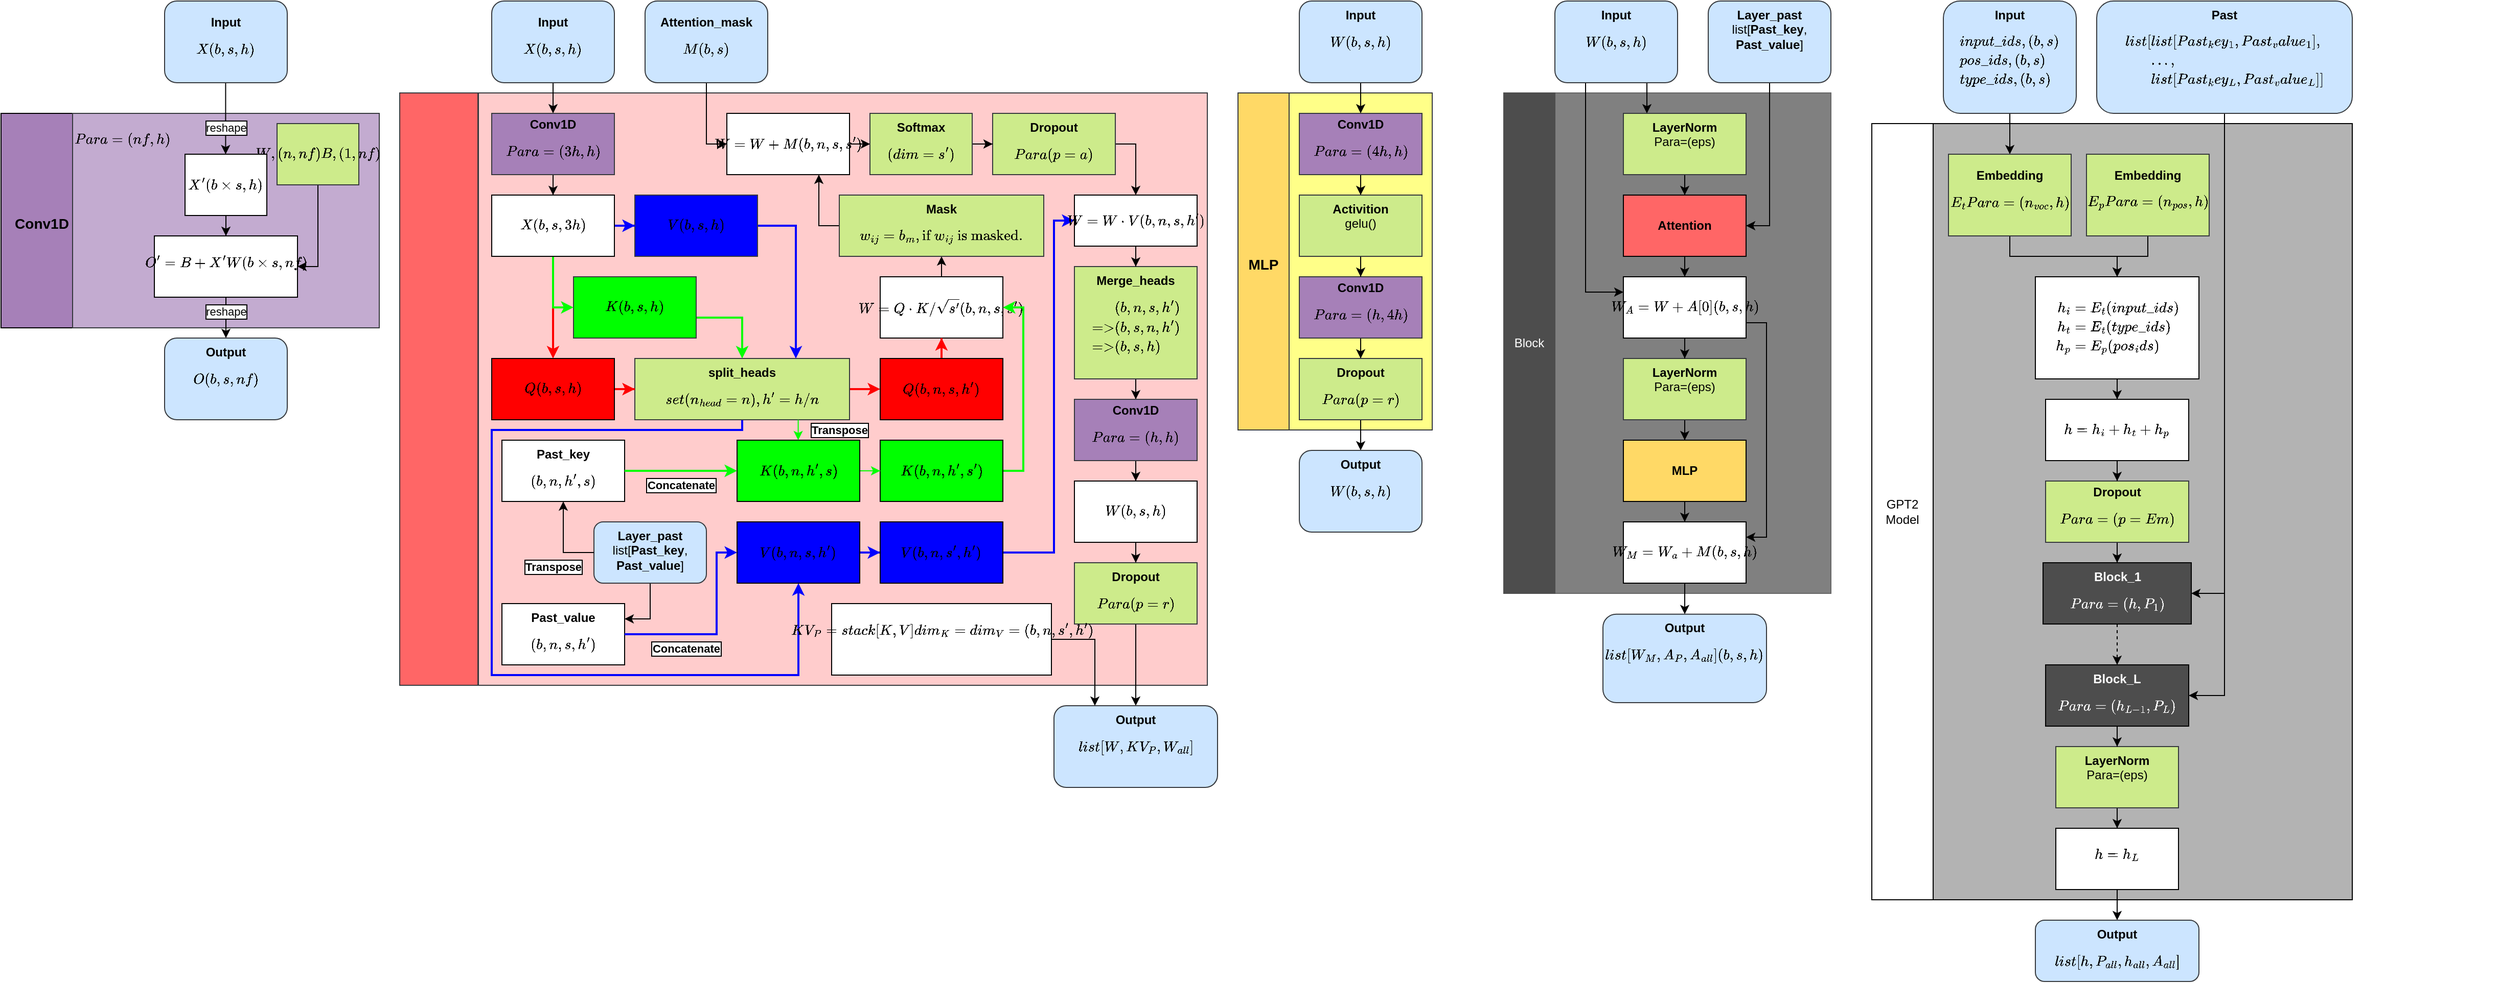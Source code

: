 <mxfile version="13.6.10" type="github">
  <diagram id="C5RBs43oDa-KdzZeNtuy" name="Page-1">
    <mxGraphModel dx="3254" dy="981" grid="1" gridSize="10" guides="1" tooltips="1" connect="1" arrows="1" fold="1" page="1" pageScale="1" pageWidth="827" pageHeight="1169" math="1" shadow="0">
      <root>
        <mxCell id="WIyWlLk6GJQsqaUBKTNV-0" />
        <mxCell id="WIyWlLk6GJQsqaUBKTNV-1" parent="WIyWlLk6GJQsqaUBKTNV-0" />
        <mxCell id="n5Jo3k3ETbCejkCGsoSq-12" value="" style="rounded=0;whiteSpace=wrap;html=1;strokeColor=#666666;fontColor=#333333;fillColor=#808080;" parent="WIyWlLk6GJQsqaUBKTNV-1" vertex="1">
          <mxGeometry x="640" y="90" width="270" height="490" as="geometry" />
        </mxCell>
        <mxCell id="n5Jo3k3ETbCejkCGsoSq-61" value="" style="rounded=0;whiteSpace=wrap;html=1;align=center;fillColor=#B3B3B3;" parent="WIyWlLk6GJQsqaUBKTNV-1" vertex="1">
          <mxGeometry x="1010" y="120" width="410" height="760" as="geometry" />
        </mxCell>
        <mxCell id="x2ymJ1Ol39CF1-NWirku-25" value="" style="rounded=0;whiteSpace=wrap;html=1;strokeColor=#36393d;strokeWidth=1;fillColor=#ffff88;fontSize=20;align=left;" parent="WIyWlLk6GJQsqaUBKTNV-1" vertex="1">
          <mxGeometry x="380" y="90" width="140" height="330" as="geometry" />
        </mxCell>
        <mxCell id="x2ymJ1Ol39CF1-NWirku-10" value="&lt;span style=&quot;font-size: 14px&quot;&gt;&lt;b&gt;&lt;br&gt;&lt;/b&gt;&lt;/span&gt;" style="rounded=0;whiteSpace=wrap;html=1;strokeColor=#36393d;fontSize=20;align=center;horizontal=1;fillColor=#FF6666;" parent="WIyWlLk6GJQsqaUBKTNV-1" vertex="1">
          <mxGeometry x="-490" y="90" width="76.5" height="580" as="geometry" />
        </mxCell>
        <mxCell id="x2ymJ1Ol39CF1-NWirku-8" value="&lt;font style=&quot;font-size: 14px&quot;&gt;&lt;b&gt;Conv1D&lt;/b&gt;&lt;/font&gt;" style="rounded=0;whiteSpace=wrap;html=1;fillColor=#A680B8;align=center;fontSize=20;verticalAlign=middle;" parent="WIyWlLk6GJQsqaUBKTNV-1" vertex="1">
          <mxGeometry x="-880" y="110" width="80" height="210" as="geometry" />
        </mxCell>
        <mxCell id="x2ymJ1Ol39CF1-NWirku-5" value="" style="rounded=0;whiteSpace=wrap;html=1;fillColor=#ffcccc;strokeColor=#36393d;" parent="WIyWlLk6GJQsqaUBKTNV-1" vertex="1">
          <mxGeometry x="-413" y="90" width="713" height="580" as="geometry" />
        </mxCell>
        <mxCell id="5BxzUbeMujvAWOUuop8R-0" value="&lt;font style=&quot;font-size: 12px&quot;&gt;$$Para=(nf, h)$$&lt;/font&gt;" style="rounded=0;whiteSpace=wrap;html=1;strokeColor=#36393d;align=left;verticalAlign=top;fillColor=#C3ABD0;" parent="WIyWlLk6GJQsqaUBKTNV-1" vertex="1">
          <mxGeometry x="-810" y="110" width="300" height="210" as="geometry" />
        </mxCell>
        <mxCell id="d6zdg5Zss90YRGik0xC2-115" style="edgeStyle=orthogonalEdgeStyle;rounded=0;orthogonalLoop=1;jettySize=auto;html=1;entryX=1;entryY=0.5;entryDx=0;entryDy=0;startArrow=none;startFill=0;strokeColor=#000000;" parent="WIyWlLk6GJQsqaUBKTNV-1" source="5BxzUbeMujvAWOUuop8R-1" target="5BxzUbeMujvAWOUuop8R-6" edge="1">
          <mxGeometry relative="1" as="geometry" />
        </mxCell>
        <mxCell id="5BxzUbeMujvAWOUuop8R-1" value="$$W,(n, nf)\\B,(1,nf)$$" style="rounded=0;whiteSpace=wrap;html=1;fillColor=#cdeb8b;strokeColor=#36393d;verticalAlign=middle;" parent="WIyWlLk6GJQsqaUBKTNV-1" vertex="1">
          <mxGeometry x="-610" y="120" width="80" height="60" as="geometry" />
        </mxCell>
        <mxCell id="5BxzUbeMujvAWOUuop8R-6" value="$$O&#39;=B+X&#39;W\\(b \times s,nf)$$" style="rounded=0;whiteSpace=wrap;html=1;verticalAlign=top;" parent="WIyWlLk6GJQsqaUBKTNV-1" vertex="1">
          <mxGeometry x="-730" y="230" width="140" height="60" as="geometry" />
        </mxCell>
        <mxCell id="5BxzUbeMujvAWOUuop8R-44" value="" style="endArrow=classic;html=1;exitX=0.5;exitY=1;exitDx=0;exitDy=0;entryX=0.5;entryY=0;entryDx=0;entryDy=0;edgeStyle=orthogonalEdgeStyle;verticalAlign=top;" parent="WIyWlLk6GJQsqaUBKTNV-1" edge="1">
          <mxGeometry relative="1" as="geometry">
            <mxPoint x="-660.29" y="70" as="sourcePoint" />
            <mxPoint x="-660.29" y="150" as="targetPoint" />
            <Array as="points">
              <mxPoint x="-660" y="70" />
            </Array>
          </mxGeometry>
        </mxCell>
        <mxCell id="5BxzUbeMujvAWOUuop8R-45" value="reshape" style="edgeLabel;resizable=0;html=1;align=center;verticalAlign=top;labelBorderColor=#000000;" parent="5BxzUbeMujvAWOUuop8R-44" connectable="0" vertex="1">
          <mxGeometry relative="1" as="geometry">
            <mxPoint x="0.29" as="offset" />
          </mxGeometry>
        </mxCell>
        <mxCell id="5BxzUbeMujvAWOUuop8R-49" value="&lt;b&gt;Output&lt;/b&gt;$$O\\(b,s,nf)$$" style="rounded=1;whiteSpace=wrap;html=1;shadow=0;glass=0;labelBackgroundColor=none;sketch=0;fillColor=#cce5ff;strokeColor=#36393d;verticalAlign=top;" parent="WIyWlLk6GJQsqaUBKTNV-1" vertex="1">
          <mxGeometry x="-720" y="330" width="120" height="80" as="geometry" />
        </mxCell>
        <mxCell id="5BxzUbeMujvAWOUuop8R-50" value="" style="endArrow=classic;html=1;exitX=0.5;exitY=1;exitDx=0;exitDy=0;entryX=0.5;entryY=0;entryDx=0;entryDy=0;verticalAlign=top;" parent="WIyWlLk6GJQsqaUBKTNV-1" source="5BxzUbeMujvAWOUuop8R-6" target="5BxzUbeMujvAWOUuop8R-49" edge="1">
          <mxGeometry relative="1" as="geometry">
            <mxPoint x="-780" y="220" as="sourcePoint" />
            <mxPoint x="-780" y="280" as="targetPoint" />
          </mxGeometry>
        </mxCell>
        <mxCell id="5BxzUbeMujvAWOUuop8R-51" value="reshape" style="edgeLabel;resizable=0;html=1;align=center;verticalAlign=top;labelBorderColor=#000000;" parent="5BxzUbeMujvAWOUuop8R-50" connectable="0" vertex="1">
          <mxGeometry relative="1" as="geometry">
            <mxPoint y="-20.29" as="offset" />
          </mxGeometry>
        </mxCell>
        <mxCell id="d6zdg5Zss90YRGik0xC2-114" value="" style="edgeStyle=orthogonalEdgeStyle;rounded=0;orthogonalLoop=1;jettySize=auto;html=1;startArrow=none;startFill=0;strokeColor=#000000;" parent="WIyWlLk6GJQsqaUBKTNV-1" source="5BxzUbeMujvAWOUuop8R-4" target="5BxzUbeMujvAWOUuop8R-6" edge="1">
          <mxGeometry relative="1" as="geometry" />
        </mxCell>
        <mxCell id="5BxzUbeMujvAWOUuop8R-4" value="$$X&#39;\\(b\times s,h)$$" style="rounded=0;whiteSpace=wrap;html=1;glass=0;shadow=0;sketch=0;verticalAlign=middle;" parent="WIyWlLk6GJQsqaUBKTNV-1" vertex="1">
          <mxGeometry x="-700" y="150" width="80" height="60" as="geometry" />
        </mxCell>
        <mxCell id="d6zdg5Zss90YRGik0xC2-104" value="" style="edgeStyle=orthogonalEdgeStyle;rounded=0;orthogonalLoop=1;jettySize=auto;html=1;startArrow=none;startFill=0;strokeColor=#000000;" parent="WIyWlLk6GJQsqaUBKTNV-1" source="7JXXCMrdwitXyQzOqRTU-0" target="d6zdg5Zss90YRGik0xC2-102" edge="1">
          <mxGeometry relative="1" as="geometry" />
        </mxCell>
        <mxCell id="7JXXCMrdwitXyQzOqRTU-0" value="&lt;div style=&quot;&quot;&gt;&lt;b&gt;Conv1D&lt;/b&gt;&lt;/div&gt;&lt;div style=&quot;&quot;&gt;$$Para=(3h,h)$$&lt;/div&gt;" style="rounded=0;whiteSpace=wrap;html=1;shadow=0;glass=0;labelBackgroundColor=none;sketch=0;align=center;verticalAlign=middle;strokeColor=#36393d;fillColor=#A680B8;" parent="WIyWlLk6GJQsqaUBKTNV-1" vertex="1">
          <mxGeometry x="-400" y="110" width="120" height="60" as="geometry" />
        </mxCell>
        <mxCell id="d6zdg5Zss90YRGik0xC2-108" value="" style="edgeStyle=orthogonalEdgeStyle;rounded=0;orthogonalLoop=1;jettySize=auto;html=1;startArrow=none;startFill=0;strokeColor=#000000;exitX=1;exitY=0.5;exitDx=0;exitDy=0;" parent="WIyWlLk6GJQsqaUBKTNV-1" source="7JXXCMrdwitXyQzOqRTU-2" target="7JXXCMrdwitXyQzOqRTU-67" edge="1">
          <mxGeometry relative="1" as="geometry" />
        </mxCell>
        <mxCell id="7JXXCMrdwitXyQzOqRTU-2" value="&lt;b&gt;Dropout&lt;/b&gt;&lt;br&gt;$$Para(p=a)$$" style="rounded=0;whiteSpace=wrap;html=1;shadow=0;glass=0;labelBackgroundColor=none;sketch=0;align=center;verticalAlign=top;strokeColor=#36393d;fillColor=#cdeb8b;" parent="WIyWlLk6GJQsqaUBKTNV-1" vertex="1">
          <mxGeometry x="90" y="110" width="120" height="60" as="geometry" />
        </mxCell>
        <mxCell id="d6zdg5Zss90YRGik0xC2-34" style="edgeStyle=orthogonalEdgeStyle;rounded=0;orthogonalLoop=1;jettySize=auto;html=1;entryX=0;entryY=0.5;entryDx=0;entryDy=0;strokeColor=#FF0000;strokeWidth=2;" parent="WIyWlLk6GJQsqaUBKTNV-1" source="7JXXCMrdwitXyQzOqRTU-4" target="7JXXCMrdwitXyQzOqRTU-52" edge="1">
          <mxGeometry relative="1" as="geometry" />
        </mxCell>
        <mxCell id="d6zdg5Zss90YRGik0xC2-56" style="edgeStyle=orthogonalEdgeStyle;rounded=0;orthogonalLoop=1;jettySize=auto;html=1;entryX=0.5;entryY=1;entryDx=0;entryDy=0;strokeColor=#0000FF;strokeWidth=2;" parent="WIyWlLk6GJQsqaUBKTNV-1" source="7JXXCMrdwitXyQzOqRTU-4" target="7JXXCMrdwitXyQzOqRTU-55" edge="1">
          <mxGeometry relative="1" as="geometry">
            <mxPoint x="-160" y="550" as="targetPoint" />
            <Array as="points">
              <mxPoint x="-155" y="420" />
              <mxPoint x="-400" y="420" />
              <mxPoint x="-400" y="660" />
              <mxPoint x="-100" y="660" />
            </Array>
          </mxGeometry>
        </mxCell>
        <mxCell id="7JXXCMrdwitXyQzOqRTU-4" value="&lt;b&gt;split_heads&lt;/b&gt;$$set(n_{head}=n),&lt;br&gt;h&#39; = h/n$$" style="rounded=0;whiteSpace=wrap;html=1;shadow=0;glass=0;labelBackgroundColor=none;sketch=0;align=center;verticalAlign=top;horizontal=1;strokeColor=#36393d;fillColor=#cdeb8b;" parent="WIyWlLk6GJQsqaUBKTNV-1" vertex="1">
          <mxGeometry x="-260" y="350" width="210" height="60" as="geometry" />
        </mxCell>
        <mxCell id="d6zdg5Zss90YRGik0xC2-94" value="" style="edgeStyle=orthogonalEdgeStyle;rounded=0;orthogonalLoop=1;jettySize=auto;html=1;strokeColor=#000000;" parent="WIyWlLk6GJQsqaUBKTNV-1" source="7JXXCMrdwitXyQzOqRTU-8" target="7JXXCMrdwitXyQzOqRTU-60" edge="1">
          <mxGeometry relative="1" as="geometry" />
        </mxCell>
        <mxCell id="7JXXCMrdwitXyQzOqRTU-8" value="&lt;b&gt;Merge_heads&lt;br&gt;&lt;/b&gt;$$\begin{split}&amp;amp;(b,n,s,h&#39;)\\=&amp;gt;&amp;amp;&lt;br&gt;(b,s,n,h&#39;)\\\textrm{=&amp;gt;}&amp;amp;&lt;br&gt;(b,s,h)\end{split}$$" style="rounded=0;whiteSpace=wrap;html=1;shadow=0;glass=0;labelBackgroundColor=none;sketch=0;align=center;verticalAlign=top;strokeColor=#36393d;fillColor=#cdeb8b;" parent="WIyWlLk6GJQsqaUBKTNV-1" vertex="1">
          <mxGeometry x="170" y="260" width="120" height="110" as="geometry" />
        </mxCell>
        <mxCell id="d6zdg5Zss90YRGik0xC2-38" value="" style="edgeStyle=orthogonalEdgeStyle;rounded=0;orthogonalLoop=1;jettySize=auto;html=1;" parent="WIyWlLk6GJQsqaUBKTNV-1" source="7JXXCMrdwitXyQzOqRTU-10" target="7JXXCMrdwitXyQzOqRTU-0" edge="1">
          <mxGeometry relative="1" as="geometry" />
        </mxCell>
        <mxCell id="7JXXCMrdwitXyQzOqRTU-10" value="&lt;b&gt;Input&lt;/b&gt; $$X\\(b, s, h)&lt;br&gt;$$" style="rounded=1;whiteSpace=wrap;html=1;labelBackgroundColor=none;strokeColor=#36393d;verticalAlign=middle;spacing=2;fillColor=#cce5ff;" parent="WIyWlLk6GJQsqaUBKTNV-1" vertex="1">
          <mxGeometry x="-400" width="120" height="80" as="geometry" />
        </mxCell>
        <mxCell id="d6zdg5Zss90YRGik0xC2-42" style="edgeStyle=orthogonalEdgeStyle;rounded=0;orthogonalLoop=1;jettySize=auto;html=1;entryX=0.5;entryY=0;entryDx=0;entryDy=0;strokeColor=#FF0000;strokeWidth=2;" parent="WIyWlLk6GJQsqaUBKTNV-1" target="7JXXCMrdwitXyQzOqRTU-14" edge="1">
          <mxGeometry relative="1" as="geometry">
            <mxPoint x="-340" y="250" as="sourcePoint" />
            <Array as="points">
              <mxPoint x="-340" y="320" />
              <mxPoint x="-340" y="320" />
            </Array>
          </mxGeometry>
        </mxCell>
        <mxCell id="d6zdg5Zss90YRGik0xC2-43" value="" style="edgeStyle=orthogonalEdgeStyle;rounded=0;orthogonalLoop=1;jettySize=auto;html=1;strokeColor=#FF0000;strokeWidth=2;" parent="WIyWlLk6GJQsqaUBKTNV-1" source="7JXXCMrdwitXyQzOqRTU-14" target="7JXXCMrdwitXyQzOqRTU-4" edge="1">
          <mxGeometry relative="1" as="geometry" />
        </mxCell>
        <mxCell id="7JXXCMrdwitXyQzOqRTU-14" value="$$Q\\(b,s,h)$$" style="rounded=0;whiteSpace=wrap;html=1;glass=0;shadow=0;sketch=0;verticalAlign=middle;fillColor=#FF0000;" parent="WIyWlLk6GJQsqaUBKTNV-1" vertex="1">
          <mxGeometry x="-400" y="350" width="120" height="60" as="geometry" />
        </mxCell>
        <mxCell id="d6zdg5Zss90YRGik0xC2-64" style="edgeStyle=orthogonalEdgeStyle;rounded=0;orthogonalLoop=1;jettySize=auto;html=1;entryX=1;entryY=0.25;entryDx=0;entryDy=0;strokeColor=#000000;" parent="WIyWlLk6GJQsqaUBKTNV-1" source="7JXXCMrdwitXyQzOqRTU-26" target="7JXXCMrdwitXyQzOqRTU-57" edge="1">
          <mxGeometry relative="1" as="geometry" />
        </mxCell>
        <mxCell id="7JXXCMrdwitXyQzOqRTU-26" value="&lt;b&gt;Layer_past&lt;/b&gt;&lt;br&gt;list[&lt;b&gt;Past_key&lt;/b&gt;,&lt;br&gt;&lt;b&gt;Past_value&lt;/b&gt;]" style="rounded=1;whiteSpace=wrap;html=1;shadow=0;glass=0;labelBackgroundColor=none;sketch=0;align=center;fillColor=#cce5ff;strokeColor=#36393d;verticalAlign=top;" parent="WIyWlLk6GJQsqaUBKTNV-1" vertex="1">
          <mxGeometry x="-300" y="510" width="110" height="60" as="geometry" />
        </mxCell>
        <mxCell id="7JXXCMrdwitXyQzOqRTU-28" value="&lt;b&gt;Past_key&lt;/b&gt;&lt;br&gt;$$(b,n,h&#39;,s)$$&lt;br&gt;&lt;b&gt;&lt;br&gt;&lt;/b&gt;" style="rounded=0;whiteSpace=wrap;html=1;glass=0;shadow=0;sketch=0;verticalAlign=top;" parent="WIyWlLk6GJQsqaUBKTNV-1" vertex="1">
          <mxGeometry x="-390" y="430" width="120" height="60" as="geometry" />
        </mxCell>
        <mxCell id="d6zdg5Zss90YRGik0xC2-107" value="" style="edgeStyle=orthogonalEdgeStyle;rounded=0;orthogonalLoop=1;jettySize=auto;html=1;startArrow=none;startFill=0;" parent="WIyWlLk6GJQsqaUBKTNV-1" source="7JXXCMrdwitXyQzOqRTU-46" target="7JXXCMrdwitXyQzOqRTU-61" edge="1">
          <mxGeometry relative="1" as="geometry">
            <Array as="points">
              <mxPoint x="40" y="260" />
              <mxPoint x="40" y="260" />
            </Array>
          </mxGeometry>
        </mxCell>
        <mxCell id="7JXXCMrdwitXyQzOqRTU-46" value="$$W=Q\cdot K/\sqrt{s&#39;}\\(b,n,s,s&#39;)$$" style="rounded=0;whiteSpace=wrap;html=1;shadow=0;glass=0;labelBackgroundColor=none;sketch=0;align=center;verticalAlign=middle;" parent="WIyWlLk6GJQsqaUBKTNV-1" vertex="1">
          <mxGeometry x="-20" y="270" width="120" height="60" as="geometry" />
        </mxCell>
        <mxCell id="7JXXCMrdwitXyQzOqRTU-49" style="edgeStyle=none;rounded=1;orthogonalLoop=1;jettySize=auto;html=1;exitX=0.5;exitY=1;exitDx=0;exitDy=0;verticalAlign=top;" parent="WIyWlLk6GJQsqaUBKTNV-1" source="7JXXCMrdwitXyQzOqRTU-0" target="7JXXCMrdwitXyQzOqRTU-0" edge="1">
          <mxGeometry relative="1" as="geometry" />
        </mxCell>
        <mxCell id="d6zdg5Zss90YRGik0xC2-46" style="edgeStyle=orthogonalEdgeStyle;rounded=0;orthogonalLoop=1;jettySize=auto;html=1;entryX=0.5;entryY=0;entryDx=0;entryDy=0;strokeColor=#00FF00;strokeWidth=2;" parent="WIyWlLk6GJQsqaUBKTNV-1" source="7JXXCMrdwitXyQzOqRTU-50" target="7JXXCMrdwitXyQzOqRTU-4" edge="1">
          <mxGeometry relative="1" as="geometry">
            <mxPoint x="-130" y="310" as="targetPoint" />
            <Array as="points">
              <mxPoint x="-155" y="310" />
            </Array>
          </mxGeometry>
        </mxCell>
        <mxCell id="7JXXCMrdwitXyQzOqRTU-50" value="$$K\\(b,s,h)$$" style="rounded=0;whiteSpace=wrap;html=1;glass=0;shadow=0;sketch=0;verticalAlign=middle;strokeColor=#36393d;fillColor=#00FF00;" parent="WIyWlLk6GJQsqaUBKTNV-1" vertex="1">
          <mxGeometry x="-320" y="270" width="120" height="60" as="geometry" />
        </mxCell>
        <mxCell id="d6zdg5Zss90YRGik0xC2-45" style="edgeStyle=orthogonalEdgeStyle;rounded=0;orthogonalLoop=1;jettySize=auto;html=1;startArrow=none;startFill=0;entryX=0.75;entryY=0;entryDx=0;entryDy=0;strokeColor=#0000FF;strokeWidth=2;" parent="WIyWlLk6GJQsqaUBKTNV-1" source="7JXXCMrdwitXyQzOqRTU-51" target="7JXXCMrdwitXyQzOqRTU-4" edge="1">
          <mxGeometry relative="1" as="geometry">
            <mxPoint x="-110" y="300" as="targetPoint" />
            <Array as="points">
              <mxPoint x="-102" y="220" />
            </Array>
          </mxGeometry>
        </mxCell>
        <mxCell id="7JXXCMrdwitXyQzOqRTU-51" value="$$V\\(b, s, h)$$" style="rounded=0;whiteSpace=wrap;html=1;glass=0;shadow=0;sketch=0;verticalAlign=middle;strokeColor=#36393d;fillColor=#0000FF;" parent="WIyWlLk6GJQsqaUBKTNV-1" vertex="1">
          <mxGeometry x="-260" y="190" width="120" height="60" as="geometry" />
        </mxCell>
        <mxCell id="d6zdg5Zss90YRGik0xC2-81" value="" style="edgeStyle=orthogonalEdgeStyle;rounded=0;orthogonalLoop=1;jettySize=auto;html=1;strokeColor=#FF0000;strokeWidth=2;" parent="WIyWlLk6GJQsqaUBKTNV-1" source="7JXXCMrdwitXyQzOqRTU-52" target="7JXXCMrdwitXyQzOqRTU-46" edge="1">
          <mxGeometry relative="1" as="geometry" />
        </mxCell>
        <mxCell id="7JXXCMrdwitXyQzOqRTU-52" value="$$Q\\(b,n, s,h&#39;)$$" style="rounded=0;whiteSpace=wrap;html=1;glass=0;shadow=0;sketch=0;verticalAlign=middle;fillColor=#FF0000;" parent="WIyWlLk6GJQsqaUBKTNV-1" vertex="1">
          <mxGeometry x="-20" y="350" width="120" height="60" as="geometry" />
        </mxCell>
        <mxCell id="d6zdg5Zss90YRGik0xC2-89" value="" style="edgeStyle=orthogonalEdgeStyle;rounded=0;orthogonalLoop=1;jettySize=auto;html=1;strokeColor=#0000FF;strokeWidth=2;" parent="WIyWlLk6GJQsqaUBKTNV-1" source="7JXXCMrdwitXyQzOqRTU-55" target="7JXXCMrdwitXyQzOqRTU-59" edge="1">
          <mxGeometry relative="1" as="geometry" />
        </mxCell>
        <mxCell id="7JXXCMrdwitXyQzOqRTU-55" value="$$V\\(b,n,s,h&#39;)$$" style="rounded=0;whiteSpace=wrap;html=1;glass=0;shadow=0;sketch=0;verticalAlign=middle;fillColor=#0000FF;" parent="WIyWlLk6GJQsqaUBKTNV-1" vertex="1">
          <mxGeometry x="-160" y="510" width="120" height="60" as="geometry" />
        </mxCell>
        <mxCell id="7JXXCMrdwitXyQzOqRTU-57" value="&lt;b&gt;Past_value&lt;/b&gt;&lt;br&gt;$$(b,n,s,h&#39;)$$&lt;br&gt;&lt;b&gt;&lt;br&gt;&lt;/b&gt;" style="rounded=0;whiteSpace=wrap;html=1;glass=0;shadow=0;sketch=0;verticalAlign=top;" parent="WIyWlLk6GJQsqaUBKTNV-1" vertex="1">
          <mxGeometry x="-390" y="590" width="120" height="60" as="geometry" />
        </mxCell>
        <mxCell id="d6zdg5Zss90YRGik0xC2-88" style="edgeStyle=orthogonalEdgeStyle;rounded=0;orthogonalLoop=1;jettySize=auto;html=1;exitX=1;exitY=0.5;exitDx=0;exitDy=0;entryX=1;entryY=0.5;entryDx=0;entryDy=0;strokeColor=#00FF00;strokeWidth=2;" parent="WIyWlLk6GJQsqaUBKTNV-1" source="7JXXCMrdwitXyQzOqRTU-58" target="7JXXCMrdwitXyQzOqRTU-46" edge="1">
          <mxGeometry relative="1" as="geometry">
            <Array as="points">
              <mxPoint x="120" y="460" />
              <mxPoint x="120" y="300" />
            </Array>
          </mxGeometry>
        </mxCell>
        <mxCell id="7JXXCMrdwitXyQzOqRTU-58" value="$$K\\(b,n, h&#39;,s&#39;)$$" style="rounded=0;whiteSpace=wrap;html=1;glass=0;shadow=0;sketch=0;verticalAlign=middle;fillColor=#00FF00;" parent="WIyWlLk6GJQsqaUBKTNV-1" vertex="1">
          <mxGeometry x="-20" y="430" width="120" height="60" as="geometry" />
        </mxCell>
        <mxCell id="d6zdg5Zss90YRGik0xC2-90" style="edgeStyle=orthogonalEdgeStyle;rounded=0;orthogonalLoop=1;jettySize=auto;html=1;exitX=1;exitY=0.5;exitDx=0;exitDy=0;entryX=0;entryY=0.5;entryDx=0;entryDy=0;strokeColor=#0000FF;strokeWidth=2;" parent="WIyWlLk6GJQsqaUBKTNV-1" source="7JXXCMrdwitXyQzOqRTU-59" target="7JXXCMrdwitXyQzOqRTU-67" edge="1">
          <mxGeometry relative="1" as="geometry">
            <Array as="points">
              <mxPoint x="150" y="540" />
              <mxPoint x="150" y="215" />
            </Array>
          </mxGeometry>
        </mxCell>
        <mxCell id="7JXXCMrdwitXyQzOqRTU-59" value="$$V\\&lt;br&gt;(b,n,s&#39;,h&#39;)$$" style="rounded=0;whiteSpace=wrap;html=1;glass=0;shadow=0;sketch=0;verticalAlign=middle;fillColor=#0000FF;" parent="WIyWlLk6GJQsqaUBKTNV-1" vertex="1">
          <mxGeometry x="-20" y="510" width="120" height="60" as="geometry" />
        </mxCell>
        <mxCell id="d6zdg5Zss90YRGik0xC2-95" value="" style="edgeStyle=orthogonalEdgeStyle;rounded=0;orthogonalLoop=1;jettySize=auto;html=1;strokeColor=#000000;" parent="WIyWlLk6GJQsqaUBKTNV-1" source="7JXXCMrdwitXyQzOqRTU-60" target="7JXXCMrdwitXyQzOqRTU-72" edge="1">
          <mxGeometry relative="1" as="geometry" />
        </mxCell>
        <mxCell id="7JXXCMrdwitXyQzOqRTU-60" value="&lt;b&gt;Conv1D&lt;/b&gt;$$Para=(h,h)$$" style="rounded=0;whiteSpace=wrap;html=1;shadow=0;glass=0;labelBackgroundColor=none;sketch=0;align=center;verticalAlign=middle;strokeColor=#36393d;fillColor=#A680B8;" parent="WIyWlLk6GJQsqaUBKTNV-1" vertex="1">
          <mxGeometry x="170" y="390" width="120" height="60" as="geometry" />
        </mxCell>
        <mxCell id="d6zdg5Zss90YRGik0xC2-77" style="edgeStyle=orthogonalEdgeStyle;rounded=0;orthogonalLoop=1;jettySize=auto;html=1;exitX=0;exitY=0.5;exitDx=0;exitDy=0;entryX=0.75;entryY=1;entryDx=0;entryDy=0;strokeColor=#000000;" parent="WIyWlLk6GJQsqaUBKTNV-1" source="7JXXCMrdwitXyQzOqRTU-61" target="7JXXCMrdwitXyQzOqRTU-63" edge="1">
          <mxGeometry relative="1" as="geometry">
            <Array as="points">
              <mxPoint x="-80" y="220" />
            </Array>
          </mxGeometry>
        </mxCell>
        <mxCell id="7JXXCMrdwitXyQzOqRTU-61" value="&lt;b&gt;Mask&lt;/b&gt;$$w_{ij}=b_m, \textrm{if}\&amp;nbsp; w_{ij}\textrm{&lt;br&gt;is masked.}$$" style="rounded=0;whiteSpace=wrap;html=1;shadow=0;glass=0;labelBackgroundColor=none;sketch=0;align=center;verticalAlign=top;strokeColor=#36393d;fillColor=#cdeb8b;" parent="WIyWlLk6GJQsqaUBKTNV-1" vertex="1">
          <mxGeometry x="-60" y="190" width="200" height="60" as="geometry" />
        </mxCell>
        <mxCell id="7JXXCMrdwitXyQzOqRTU-62" style="edgeStyle=none;rounded=1;orthogonalLoop=1;jettySize=auto;html=1;exitX=0.75;exitY=0;exitDx=0;exitDy=0;" parent="WIyWlLk6GJQsqaUBKTNV-1" source="7JXXCMrdwitXyQzOqRTU-58" target="7JXXCMrdwitXyQzOqRTU-58" edge="1">
          <mxGeometry relative="1" as="geometry" />
        </mxCell>
        <mxCell id="d6zdg5Zss90YRGik0xC2-83" style="edgeStyle=orthogonalEdgeStyle;rounded=0;orthogonalLoop=1;jettySize=auto;html=1;entryX=0;entryY=0.5;entryDx=0;entryDy=0;strokeColor=#000000;" parent="WIyWlLk6GJQsqaUBKTNV-1" source="7JXXCMrdwitXyQzOqRTU-63" target="7JXXCMrdwitXyQzOqRTU-66" edge="1">
          <mxGeometry relative="1" as="geometry" />
        </mxCell>
        <mxCell id="7JXXCMrdwitXyQzOqRTU-63" value="$$W=W+M&lt;br&gt;\\(b,n,s,s&#39;)$$" style="rounded=0;whiteSpace=wrap;html=1;shadow=0;glass=0;labelBackgroundColor=none;sketch=0;align=center;verticalAlign=middle;" parent="WIyWlLk6GJQsqaUBKTNV-1" vertex="1">
          <mxGeometry x="-170" y="110" width="120" height="60" as="geometry" />
        </mxCell>
        <mxCell id="d6zdg5Zss90YRGik0xC2-76" style="edgeStyle=orthogonalEdgeStyle;rounded=0;orthogonalLoop=1;jettySize=auto;html=1;entryX=0;entryY=0.5;entryDx=0;entryDy=0;strokeColor=#000000;" parent="WIyWlLk6GJQsqaUBKTNV-1" source="7JXXCMrdwitXyQzOqRTU-64" target="7JXXCMrdwitXyQzOqRTU-63" edge="1">
          <mxGeometry relative="1" as="geometry" />
        </mxCell>
        <mxCell id="7JXXCMrdwitXyQzOqRTU-64" value="&lt;b&gt;Attention_mask&lt;br&gt;&lt;/b&gt;$$M\\(b,s)$$" style="rounded=1;whiteSpace=wrap;html=1;shadow=0;glass=0;labelBackgroundColor=none;sketch=0;align=center;strokeColor=#36393d;verticalAlign=middle;fillColor=#cce5ff;" parent="WIyWlLk6GJQsqaUBKTNV-1" vertex="1">
          <mxGeometry x="-250" width="120" height="80" as="geometry" />
        </mxCell>
        <mxCell id="d6zdg5Zss90YRGik0xC2-91" value="" style="edgeStyle=orthogonalEdgeStyle;rounded=0;orthogonalLoop=1;jettySize=auto;html=1;strokeColor=#000000;" parent="WIyWlLk6GJQsqaUBKTNV-1" source="7JXXCMrdwitXyQzOqRTU-66" target="7JXXCMrdwitXyQzOqRTU-2" edge="1">
          <mxGeometry relative="1" as="geometry" />
        </mxCell>
        <mxCell id="7JXXCMrdwitXyQzOqRTU-66" value="&lt;b&gt;Softmax&lt;br&gt;&lt;/b&gt;$$(dim=s&#39;)$$" style="rounded=0;whiteSpace=wrap;html=1;shadow=0;glass=0;labelBackgroundColor=none;sketch=0;align=center;verticalAlign=top;strokeColor=#36393d;fillColor=#cdeb8b;" parent="WIyWlLk6GJQsqaUBKTNV-1" vertex="1">
          <mxGeometry x="-30" y="110" width="100" height="60" as="geometry" />
        </mxCell>
        <mxCell id="d6zdg5Zss90YRGik0xC2-111" value="" style="edgeStyle=orthogonalEdgeStyle;rounded=0;orthogonalLoop=1;jettySize=auto;html=1;startArrow=none;startFill=0;strokeColor=#000000;" parent="WIyWlLk6GJQsqaUBKTNV-1" source="7JXXCMrdwitXyQzOqRTU-67" target="7JXXCMrdwitXyQzOqRTU-8" edge="1">
          <mxGeometry relative="1" as="geometry" />
        </mxCell>
        <mxCell id="7JXXCMrdwitXyQzOqRTU-67" value="$$W=W\cdot V\\(b,n,s,h&#39;)$$" style="rounded=0;whiteSpace=wrap;html=1;shadow=0;glass=0;labelBackgroundColor=none;sketch=0;align=center;verticalAlign=middle;" parent="WIyWlLk6GJQsqaUBKTNV-1" vertex="1">
          <mxGeometry x="170" y="190" width="120" height="50" as="geometry" />
        </mxCell>
        <mxCell id="d6zdg5Zss90YRGik0xC2-96" value="" style="edgeStyle=orthogonalEdgeStyle;rounded=0;orthogonalLoop=1;jettySize=auto;html=1;strokeColor=#000000;" parent="WIyWlLk6GJQsqaUBKTNV-1" source="7JXXCMrdwitXyQzOqRTU-72" target="7JXXCMrdwitXyQzOqRTU-73" edge="1">
          <mxGeometry relative="1" as="geometry" />
        </mxCell>
        <mxCell id="7JXXCMrdwitXyQzOqRTU-72" value="$$W\\(b,s,h)$$" style="rounded=0;whiteSpace=wrap;html=1;shadow=0;glass=0;labelBackgroundColor=none;sketch=0;align=center;verticalAlign=middle;" parent="WIyWlLk6GJQsqaUBKTNV-1" vertex="1">
          <mxGeometry x="170" y="470" width="120" height="60" as="geometry" />
        </mxCell>
        <mxCell id="d6zdg5Zss90YRGik0xC2-97" value="" style="edgeStyle=orthogonalEdgeStyle;rounded=0;orthogonalLoop=1;jettySize=auto;html=1;strokeColor=#000000;" parent="WIyWlLk6GJQsqaUBKTNV-1" source="7JXXCMrdwitXyQzOqRTU-73" target="7JXXCMrdwitXyQzOqRTU-74" edge="1">
          <mxGeometry relative="1" as="geometry" />
        </mxCell>
        <mxCell id="7JXXCMrdwitXyQzOqRTU-73" value="&lt;b&gt;Dropout&lt;/b&gt;&lt;br&gt;$$Para(p=r)$$" style="rounded=0;whiteSpace=wrap;html=1;shadow=0;glass=0;labelBackgroundColor=none;sketch=0;align=center;verticalAlign=top;strokeColor=#36393d;fillColor=#cdeb8b;" parent="WIyWlLk6GJQsqaUBKTNV-1" vertex="1">
          <mxGeometry x="170" y="550" width="120" height="60" as="geometry" />
        </mxCell>
        <mxCell id="7JXXCMrdwitXyQzOqRTU-74" value="&lt;b&gt;Output&lt;/b&gt;&lt;br&gt;$$list[W,KV_P,W_{all}]$$" style="rounded=1;whiteSpace=wrap;html=1;shadow=0;glass=0;labelBackgroundColor=none;sketch=0;align=center;verticalAlign=top;strokeColor=#36393d;fillColor=#cce5ff;" parent="WIyWlLk6GJQsqaUBKTNV-1" vertex="1">
          <mxGeometry x="150" y="690" width="160" height="80" as="geometry" />
        </mxCell>
        <mxCell id="d6zdg5Zss90YRGik0xC2-98" style="edgeStyle=orthogonalEdgeStyle;rounded=0;orthogonalLoop=1;jettySize=auto;html=1;entryX=0.25;entryY=0;entryDx=0;entryDy=0;strokeColor=#000000;" parent="WIyWlLk6GJQsqaUBKTNV-1" source="7JXXCMrdwitXyQzOqRTU-76" target="7JXXCMrdwitXyQzOqRTU-74" edge="1">
          <mxGeometry relative="1" as="geometry">
            <Array as="points">
              <mxPoint x="190" y="625" />
            </Array>
          </mxGeometry>
        </mxCell>
        <mxCell id="7JXXCMrdwitXyQzOqRTU-76" value="$$KV_P=stack[K,V]\\&lt;br&gt;dim_K=dim_V=&lt;br&gt;(b,n,s&#39;,h&#39;)$$" style="rounded=0;whiteSpace=wrap;html=1;glass=0;shadow=0;sketch=0;verticalAlign=top;" parent="WIyWlLk6GJQsqaUBKTNV-1" vertex="1">
          <mxGeometry x="-67.5" y="590" width="215" height="70" as="geometry" />
        </mxCell>
        <mxCell id="d6zdg5Zss90YRGik0xC2-31" style="edgeStyle=orthogonalEdgeStyle;rounded=0;orthogonalLoop=1;jettySize=auto;html=1;entryX=0;entryY=0.5;entryDx=0;entryDy=0;strokeColor=#00FF00;" parent="WIyWlLk6GJQsqaUBKTNV-1" source="7JXXCMrdwitXyQzOqRTU-54" target="7JXXCMrdwitXyQzOqRTU-58" edge="1">
          <mxGeometry relative="1" as="geometry" />
        </mxCell>
        <mxCell id="7JXXCMrdwitXyQzOqRTU-54" value="$$K\\(b,n, h&#39;,s)$$" style="rounded=0;whiteSpace=wrap;html=1;glass=0;shadow=0;sketch=0;verticalAlign=middle;fillColor=#00FF00;" parent="WIyWlLk6GJQsqaUBKTNV-1" vertex="1">
          <mxGeometry x="-160" y="430" width="120" height="60" as="geometry" />
        </mxCell>
        <mxCell id="d6zdg5Zss90YRGik0xC2-26" value="" style="endArrow=classic;html=1;exitX=1;exitY=0.5;exitDx=0;exitDy=0;entryX=0;entryY=0.5;entryDx=0;entryDy=0;strokeWidth=2;strokeColor=#00FF00;" parent="WIyWlLk6GJQsqaUBKTNV-1" source="7JXXCMrdwitXyQzOqRTU-28" target="7JXXCMrdwitXyQzOqRTU-54" edge="1">
          <mxGeometry relative="1" as="geometry">
            <mxPoint x="-263" y="569.5" as="sourcePoint" />
            <mxPoint x="-183" y="570" as="targetPoint" />
          </mxGeometry>
        </mxCell>
        <mxCell id="d6zdg5Zss90YRGik0xC2-27" value="&lt;b&gt;Concatenate&lt;/b&gt;" style="edgeLabel;resizable=0;html=1;align=center;verticalAlign=top;labelBorderColor=#000000;" parent="d6zdg5Zss90YRGik0xC2-26" connectable="0" vertex="1">
          <mxGeometry relative="1" as="geometry" />
        </mxCell>
        <mxCell id="d6zdg5Zss90YRGik0xC2-29" value="" style="endArrow=classic;html=1;exitX=1;exitY=0.5;exitDx=0;exitDy=0;entryX=0;entryY=0.5;entryDx=0;entryDy=0;edgeStyle=orthogonalEdgeStyle;rounded=0;strokeColor=#0000FF;strokeWidth=2;" parent="WIyWlLk6GJQsqaUBKTNV-1" source="7JXXCMrdwitXyQzOqRTU-57" target="7JXXCMrdwitXyQzOqRTU-55" edge="1">
          <mxGeometry relative="1" as="geometry">
            <mxPoint x="-393" y="880" as="sourcePoint" />
            <mxPoint x="-253" y="880" as="targetPoint" />
            <Array as="points">
              <mxPoint x="-180" y="620" />
              <mxPoint x="-180" y="540" />
            </Array>
          </mxGeometry>
        </mxCell>
        <mxCell id="d6zdg5Zss90YRGik0xC2-30" value="&lt;b&gt;Concatenate&lt;/b&gt;" style="edgeLabel;resizable=0;html=1;align=center;verticalAlign=top;labelBorderColor=#000000;" parent="d6zdg5Zss90YRGik0xC2-29" connectable="0" vertex="1">
          <mxGeometry relative="1" as="geometry">
            <mxPoint x="-30.29" y="5.24" as="offset" />
          </mxGeometry>
        </mxCell>
        <mxCell id="d6zdg5Zss90YRGik0xC2-61" value="" style="endArrow=classic;html=1;exitX=0;exitY=0.5;exitDx=0;exitDy=0;edgeStyle=orthogonalEdgeStyle;rounded=0;entryX=0.5;entryY=1;entryDx=0;entryDy=0;" parent="WIyWlLk6GJQsqaUBKTNV-1" source="7JXXCMrdwitXyQzOqRTU-26" target="7JXXCMrdwitXyQzOqRTU-28" edge="1">
          <mxGeometry relative="1" as="geometry">
            <mxPoint x="-463" y="530" as="sourcePoint" />
            <mxPoint x="-380" y="500" as="targetPoint" />
            <Array as="points">
              <mxPoint x="-330" y="540" />
            </Array>
          </mxGeometry>
        </mxCell>
        <mxCell id="d6zdg5Zss90YRGik0xC2-62" value="&lt;b&gt;Transpose&lt;/b&gt;" style="edgeLabel;resizable=0;html=1;align=center;verticalAlign=top;labelBorderColor=#000000;labelPosition=center;verticalLabelPosition=top;" parent="d6zdg5Zss90YRGik0xC2-61" connectable="0" vertex="1">
          <mxGeometry relative="1" as="geometry">
            <mxPoint x="-10" y="10" as="offset" />
          </mxGeometry>
        </mxCell>
        <mxCell id="d6zdg5Zss90YRGik0xC2-99" value="" style="endArrow=classic;html=1;labelBorderColor=none;exitX=0.75;exitY=1;exitDx=0;exitDy=0;strokeColor=#00FF00;" parent="WIyWlLk6GJQsqaUBKTNV-1" edge="1">
          <mxGeometry relative="1" as="geometry">
            <mxPoint x="-100.2" y="410" as="sourcePoint" />
            <mxPoint x="-100.2" y="430" as="targetPoint" />
            <Array as="points" />
          </mxGeometry>
        </mxCell>
        <mxCell id="d6zdg5Zss90YRGik0xC2-100" value="&lt;b&gt;Transpose&lt;/b&gt;" style="edgeLabel;resizable=0;html=1;align=center;verticalAlign=middle;labelBorderColor=#000000;" parent="d6zdg5Zss90YRGik0xC2-99" connectable="0" vertex="1">
          <mxGeometry relative="1" as="geometry">
            <mxPoint x="40.2" y="-0.29" as="offset" />
          </mxGeometry>
        </mxCell>
        <mxCell id="d6zdg5Zss90YRGik0xC2-105" value="" style="edgeStyle=orthogonalEdgeStyle;rounded=0;orthogonalLoop=1;jettySize=auto;html=1;startArrow=none;startFill=0;strokeColor=#0000FF;strokeWidth=2;" parent="WIyWlLk6GJQsqaUBKTNV-1" source="d6zdg5Zss90YRGik0xC2-102" target="7JXXCMrdwitXyQzOqRTU-51" edge="1">
          <mxGeometry relative="1" as="geometry" />
        </mxCell>
        <mxCell id="d6zdg5Zss90YRGik0xC2-106" style="edgeStyle=orthogonalEdgeStyle;rounded=0;orthogonalLoop=1;jettySize=auto;html=1;entryX=0;entryY=0.5;entryDx=0;entryDy=0;startArrow=none;startFill=0;strokeColor=#00FF00;strokeWidth=2;" parent="WIyWlLk6GJQsqaUBKTNV-1" source="d6zdg5Zss90YRGik0xC2-102" target="7JXXCMrdwitXyQzOqRTU-50" edge="1">
          <mxGeometry relative="1" as="geometry">
            <Array as="points">
              <mxPoint x="-340" y="300" />
            </Array>
          </mxGeometry>
        </mxCell>
        <mxCell id="d6zdg5Zss90YRGik0xC2-102" value="$$X\\(b, s,3h)$$" style="rounded=0;whiteSpace=wrap;html=1;glass=0;shadow=0;sketch=0;verticalAlign=middle;" parent="WIyWlLk6GJQsqaUBKTNV-1" vertex="1">
          <mxGeometry x="-400" y="190" width="120" height="60" as="geometry" />
        </mxCell>
        <mxCell id="d6zdg5Zss90YRGik0xC2-112" value="&lt;b&gt;Input&lt;/b&gt; $$X\\(b, s, h)&lt;br&gt;$$" style="rounded=1;whiteSpace=wrap;html=1;labelBackgroundColor=none;fillColor=#cce5ff;verticalAlign=middle;spacing=2;strokeColor=#36393d;" parent="WIyWlLk6GJQsqaUBKTNV-1" vertex="1">
          <mxGeometry x="-720" width="120" height="80" as="geometry" />
        </mxCell>
        <mxCell id="x2ymJ1Ol39CF1-NWirku-21" value="" style="edgeStyle=orthogonalEdgeStyle;rounded=0;orthogonalLoop=1;jettySize=auto;html=1;strokeColor=#000000;strokeWidth=1;fontSize=20;fontColor=#000000;" parent="WIyWlLk6GJQsqaUBKTNV-1" source="x2ymJ1Ol39CF1-NWirku-13" target="x2ymJ1Ol39CF1-NWirku-15" edge="1">
          <mxGeometry relative="1" as="geometry" />
        </mxCell>
        <mxCell id="x2ymJ1Ol39CF1-NWirku-13" value="&lt;div&gt;&lt;b&gt;Conv1D&lt;/b&gt;&lt;/div&gt;&lt;div&gt;$$Para=(h,4h)$$&lt;/div&gt;" style="rounded=0;whiteSpace=wrap;html=1;shadow=0;glass=0;labelBackgroundColor=none;sketch=0;align=center;verticalAlign=middle;strokeColor=#36393d;fillColor=#A680B8;strokeWidth=1;" parent="WIyWlLk6GJQsqaUBKTNV-1" vertex="1">
          <mxGeometry x="390" y="270" width="120" height="60" as="geometry" />
        </mxCell>
        <mxCell id="x2ymJ1Ol39CF1-NWirku-19" value="" style="edgeStyle=orthogonalEdgeStyle;rounded=0;orthogonalLoop=1;jettySize=auto;html=1;strokeColor=#000000;strokeWidth=1;fontSize=20;fontColor=#000000;" parent="WIyWlLk6GJQsqaUBKTNV-1" source="x2ymJ1Ol39CF1-NWirku-14" target="x2ymJ1Ol39CF1-NWirku-16" edge="1">
          <mxGeometry relative="1" as="geometry" />
        </mxCell>
        <mxCell id="x2ymJ1Ol39CF1-NWirku-14" value="&lt;div&gt;&lt;b&gt;Conv1D&lt;/b&gt;&lt;/div&gt;&lt;div&gt;$$Para=(4h,h)$$&lt;/div&gt;" style="rounded=0;whiteSpace=wrap;html=1;shadow=0;glass=0;labelBackgroundColor=none;sketch=0;align=center;verticalAlign=middle;strokeColor=#36393d;fillColor=#A680B8;strokeWidth=1;" parent="WIyWlLk6GJQsqaUBKTNV-1" vertex="1">
          <mxGeometry x="390" y="110" width="120" height="60" as="geometry" />
        </mxCell>
        <mxCell id="x2ymJ1Ol39CF1-NWirku-23" value="" style="edgeStyle=orthogonalEdgeStyle;rounded=0;orthogonalLoop=1;jettySize=auto;html=1;strokeColor=#000000;strokeWidth=1;fontSize=20;fontColor=#000000;" parent="WIyWlLk6GJQsqaUBKTNV-1" source="x2ymJ1Ol39CF1-NWirku-15" target="x2ymJ1Ol39CF1-NWirku-22" edge="1">
          <mxGeometry relative="1" as="geometry" />
        </mxCell>
        <mxCell id="x2ymJ1Ol39CF1-NWirku-15" value="&lt;b&gt;Dropout&lt;/b&gt;&lt;br&gt;$$Para(p=r)$$" style="rounded=0;whiteSpace=wrap;html=1;shadow=0;glass=0;labelBackgroundColor=none;sketch=0;align=center;verticalAlign=top;strokeColor=#36393d;fillColor=#cdeb8b;strokeWidth=1;" parent="WIyWlLk6GJQsqaUBKTNV-1" vertex="1">
          <mxGeometry x="390" y="350" width="120" height="60" as="geometry" />
        </mxCell>
        <mxCell id="x2ymJ1Ol39CF1-NWirku-20" value="" style="edgeStyle=orthogonalEdgeStyle;rounded=0;orthogonalLoop=1;jettySize=auto;html=1;strokeColor=#000000;strokeWidth=1;fontSize=20;fontColor=#000000;" parent="WIyWlLk6GJQsqaUBKTNV-1" source="x2ymJ1Ol39CF1-NWirku-16" target="x2ymJ1Ol39CF1-NWirku-13" edge="1">
          <mxGeometry relative="1" as="geometry" />
        </mxCell>
        <mxCell id="x2ymJ1Ol39CF1-NWirku-16" value="&lt;b&gt;Activition&lt;/b&gt;&lt;br&gt;gelu()" style="rounded=0;whiteSpace=wrap;html=1;shadow=0;glass=0;labelBackgroundColor=none;sketch=0;align=center;verticalAlign=top;strokeColor=#36393d;fillColor=#cdeb8b;strokeWidth=1;" parent="WIyWlLk6GJQsqaUBKTNV-1" vertex="1">
          <mxGeometry x="390" y="190" width="120" height="60" as="geometry" />
        </mxCell>
        <mxCell id="x2ymJ1Ol39CF1-NWirku-18" value="" style="edgeStyle=orthogonalEdgeStyle;rounded=0;orthogonalLoop=1;jettySize=auto;html=1;strokeWidth=1;fontSize=20;fontColor=#000000;" parent="WIyWlLk6GJQsqaUBKTNV-1" source="x2ymJ1Ol39CF1-NWirku-17" target="x2ymJ1Ol39CF1-NWirku-14" edge="1">
          <mxGeometry relative="1" as="geometry" />
        </mxCell>
        <mxCell id="x2ymJ1Ol39CF1-NWirku-17" value="&lt;b&gt;Input&lt;/b&gt;&lt;br&gt;$$W\\(b,s,h)$$" style="rounded=1;whiteSpace=wrap;html=1;shadow=0;glass=0;labelBackgroundColor=none;sketch=0;align=center;verticalAlign=top;strokeColor=#36393d;fillColor=#cce5ff;" parent="WIyWlLk6GJQsqaUBKTNV-1" vertex="1">
          <mxGeometry x="390" width="120" height="80" as="geometry" />
        </mxCell>
        <mxCell id="x2ymJ1Ol39CF1-NWirku-22" value="&lt;b&gt;Output&lt;/b&gt;&lt;br&gt;$$W\\(b,s,h)$$" style="rounded=1;whiteSpace=wrap;html=1;shadow=0;glass=0;labelBackgroundColor=none;sketch=0;align=center;verticalAlign=top;strokeColor=#36393d;fillColor=#cce5ff;" parent="WIyWlLk6GJQsqaUBKTNV-1" vertex="1">
          <mxGeometry x="390" y="440" width="120" height="80" as="geometry" />
        </mxCell>
        <mxCell id="x2ymJ1Ol39CF1-NWirku-26" value="&lt;font style=&quot;font-size: 14px&quot;&gt;&lt;b&gt;MLP&lt;/b&gt;&lt;/font&gt;" style="rounded=0;whiteSpace=wrap;html=1;strokeColor=#36393d;strokeWidth=1;fontSize=20;align=center;fillColor=#FFD966;" parent="WIyWlLk6GJQsqaUBKTNV-1" vertex="1">
          <mxGeometry x="330" y="90" width="50" height="330" as="geometry" />
        </mxCell>
        <mxCell id="n5Jo3k3ETbCejkCGsoSq-6" value="" style="edgeStyle=orthogonalEdgeStyle;rounded=0;orthogonalLoop=1;jettySize=auto;html=1;" parent="WIyWlLk6GJQsqaUBKTNV-1" source="n5Jo3k3ETbCejkCGsoSq-0" target="n5Jo3k3ETbCejkCGsoSq-3" edge="1">
          <mxGeometry relative="1" as="geometry" />
        </mxCell>
        <mxCell id="n5Jo3k3ETbCejkCGsoSq-0" value="&lt;b&gt;LayerNorm&lt;/b&gt;&lt;br&gt;Para=(eps)" style="rounded=0;whiteSpace=wrap;html=1;shadow=0;glass=0;labelBackgroundColor=none;sketch=0;align=center;verticalAlign=top;strokeColor=#36393d;fillColor=#cdeb8b;strokeWidth=1;" parent="WIyWlLk6GJQsqaUBKTNV-1" vertex="1">
          <mxGeometry x="707" y="110" width="120" height="60" as="geometry" />
        </mxCell>
        <mxCell id="n5Jo3k3ETbCejkCGsoSq-24" value="" style="edgeStyle=orthogonalEdgeStyle;rounded=0;orthogonalLoop=1;jettySize=auto;html=1;" parent="WIyWlLk6GJQsqaUBKTNV-1" source="n5Jo3k3ETbCejkCGsoSq-1" target="n5Jo3k3ETbCejkCGsoSq-2" edge="1">
          <mxGeometry relative="1" as="geometry" />
        </mxCell>
        <mxCell id="n5Jo3k3ETbCejkCGsoSq-1" value="&lt;b&gt;LayerNorm&lt;/b&gt;&lt;br&gt;Para=(eps)" style="rounded=0;whiteSpace=wrap;html=1;shadow=0;glass=0;labelBackgroundColor=none;sketch=0;align=center;verticalAlign=top;strokeColor=#36393d;fillColor=#cdeb8b;strokeWidth=1;" parent="WIyWlLk6GJQsqaUBKTNV-1" vertex="1">
          <mxGeometry x="707" y="350" width="120" height="60" as="geometry" />
        </mxCell>
        <mxCell id="n5Jo3k3ETbCejkCGsoSq-25" value="" style="edgeStyle=orthogonalEdgeStyle;rounded=0;orthogonalLoop=1;jettySize=auto;html=1;" parent="WIyWlLk6GJQsqaUBKTNV-1" source="n5Jo3k3ETbCejkCGsoSq-2" target="n5Jo3k3ETbCejkCGsoSq-15" edge="1">
          <mxGeometry relative="1" as="geometry" />
        </mxCell>
        <mxCell id="n5Jo3k3ETbCejkCGsoSq-2" value="&lt;b&gt;MLP&lt;/b&gt;" style="rounded=0;whiteSpace=wrap;html=1;fillColor=#FFD966;" parent="WIyWlLk6GJQsqaUBKTNV-1" vertex="1">
          <mxGeometry x="707" y="430" width="120" height="60" as="geometry" />
        </mxCell>
        <mxCell id="n5Jo3k3ETbCejkCGsoSq-21" value="" style="edgeStyle=orthogonalEdgeStyle;rounded=0;orthogonalLoop=1;jettySize=auto;html=1;" parent="WIyWlLk6GJQsqaUBKTNV-1" source="n5Jo3k3ETbCejkCGsoSq-3" target="n5Jo3k3ETbCejkCGsoSq-14" edge="1">
          <mxGeometry relative="1" as="geometry" />
        </mxCell>
        <mxCell id="n5Jo3k3ETbCejkCGsoSq-3" value="&lt;b&gt;Attention&lt;/b&gt;" style="rounded=0;whiteSpace=wrap;html=1;fillColor=#FF6666;" parent="WIyWlLk6GJQsqaUBKTNV-1" vertex="1">
          <mxGeometry x="707" y="190" width="120" height="60" as="geometry" />
        </mxCell>
        <mxCell id="n5Jo3k3ETbCejkCGsoSq-7" value="" style="edgeStyle=orthogonalEdgeStyle;rounded=0;orthogonalLoop=1;jettySize=auto;html=1;exitX=0.75;exitY=1;exitDx=0;exitDy=0;" parent="WIyWlLk6GJQsqaUBKTNV-1" source="n5Jo3k3ETbCejkCGsoSq-4" target="n5Jo3k3ETbCejkCGsoSq-0" edge="1">
          <mxGeometry relative="1" as="geometry">
            <Array as="points">
              <mxPoint x="730" y="100" />
              <mxPoint x="730" y="100" />
            </Array>
          </mxGeometry>
        </mxCell>
        <mxCell id="n5Jo3k3ETbCejkCGsoSq-19" style="edgeStyle=orthogonalEdgeStyle;rounded=0;orthogonalLoop=1;jettySize=auto;html=1;exitX=0.25;exitY=1;exitDx=0;exitDy=0;entryX=0;entryY=0.25;entryDx=0;entryDy=0;" parent="WIyWlLk6GJQsqaUBKTNV-1" source="n5Jo3k3ETbCejkCGsoSq-4" target="n5Jo3k3ETbCejkCGsoSq-14" edge="1">
          <mxGeometry relative="1" as="geometry">
            <Array as="points">
              <mxPoint x="670" y="285" />
            </Array>
          </mxGeometry>
        </mxCell>
        <mxCell id="n5Jo3k3ETbCejkCGsoSq-4" value="&lt;b&gt;Input&lt;/b&gt;&lt;br&gt;$$W\\(b,s,h)$$" style="rounded=1;whiteSpace=wrap;html=1;shadow=0;glass=0;labelBackgroundColor=none;sketch=0;align=center;verticalAlign=top;strokeColor=#36393d;fillColor=#CCE5FF;" parent="WIyWlLk6GJQsqaUBKTNV-1" vertex="1">
          <mxGeometry x="640" width="120" height="80" as="geometry" />
        </mxCell>
        <mxCell id="n5Jo3k3ETbCejkCGsoSq-10" value="&lt;b&gt;Output&lt;/b&gt;&lt;br&gt;$$list[W_M,A_P,A_{all}]\\(b,s,h)$$" style="rounded=1;whiteSpace=wrap;html=1;shadow=0;glass=0;labelBackgroundColor=none;sketch=0;align=center;verticalAlign=top;strokeColor=#36393d;fillColor=#cce5ff;" parent="WIyWlLk6GJQsqaUBKTNV-1" vertex="1">
          <mxGeometry x="687" y="600.33" width="160" height="86.67" as="geometry" />
        </mxCell>
        <mxCell id="n5Jo3k3ETbCejkCGsoSq-13" value="&lt;font color=&quot;#ffffff&quot;&gt;Block&lt;/font&gt;" style="rounded=0;whiteSpace=wrap;html=1;strokeColor=#4D4D4D;fillColor=#4D4D4D;" parent="WIyWlLk6GJQsqaUBKTNV-1" vertex="1">
          <mxGeometry x="590" y="90" width="50" height="490" as="geometry" />
        </mxCell>
        <mxCell id="n5Jo3k3ETbCejkCGsoSq-22" style="edgeStyle=orthogonalEdgeStyle;rounded=0;orthogonalLoop=1;jettySize=auto;html=1;exitX=1;exitY=0.75;exitDx=0;exitDy=0;entryX=1;entryY=0.25;entryDx=0;entryDy=0;" parent="WIyWlLk6GJQsqaUBKTNV-1" source="n5Jo3k3ETbCejkCGsoSq-14" target="n5Jo3k3ETbCejkCGsoSq-15" edge="1">
          <mxGeometry relative="1" as="geometry" />
        </mxCell>
        <mxCell id="n5Jo3k3ETbCejkCGsoSq-23" value="" style="edgeStyle=orthogonalEdgeStyle;rounded=0;orthogonalLoop=1;jettySize=auto;html=1;" parent="WIyWlLk6GJQsqaUBKTNV-1" source="n5Jo3k3ETbCejkCGsoSq-14" target="n5Jo3k3ETbCejkCGsoSq-1" edge="1">
          <mxGeometry relative="1" as="geometry" />
        </mxCell>
        <mxCell id="n5Jo3k3ETbCejkCGsoSq-14" value="$$W_A=W+A[0]\\(b,s,h)$$" style="rounded=0;whiteSpace=wrap;html=1;" parent="WIyWlLk6GJQsqaUBKTNV-1" vertex="1">
          <mxGeometry x="707" y="270" width="120" height="60" as="geometry" />
        </mxCell>
        <mxCell id="n5Jo3k3ETbCejkCGsoSq-26" value="" style="edgeStyle=orthogonalEdgeStyle;rounded=0;orthogonalLoop=1;jettySize=auto;html=1;" parent="WIyWlLk6GJQsqaUBKTNV-1" source="n5Jo3k3ETbCejkCGsoSq-15" target="n5Jo3k3ETbCejkCGsoSq-10" edge="1">
          <mxGeometry relative="1" as="geometry" />
        </mxCell>
        <mxCell id="n5Jo3k3ETbCejkCGsoSq-15" value="$$W_M=W_a+M\\(b,s,h)$$" style="rounded=0;whiteSpace=wrap;html=1;" parent="WIyWlLk6GJQsqaUBKTNV-1" vertex="1">
          <mxGeometry x="707" y="510" width="120" height="60" as="geometry" />
        </mxCell>
        <mxCell id="n5Jo3k3ETbCejkCGsoSq-18" style="edgeStyle=orthogonalEdgeStyle;rounded=0;orthogonalLoop=1;jettySize=auto;html=1;entryX=1;entryY=0.5;entryDx=0;entryDy=0;exitX=0.5;exitY=1;exitDx=0;exitDy=0;" parent="WIyWlLk6GJQsqaUBKTNV-1" source="n5Jo3k3ETbCejkCGsoSq-17" target="n5Jo3k3ETbCejkCGsoSq-3" edge="1">
          <mxGeometry relative="1" as="geometry" />
        </mxCell>
        <mxCell id="n5Jo3k3ETbCejkCGsoSq-17" value="&lt;b&gt;Layer_past&lt;/b&gt;&lt;br&gt;list[&lt;b&gt;Past_key&lt;/b&gt;,&lt;br&gt;&lt;b&gt;Past_value&lt;/b&gt;]" style="rounded=1;whiteSpace=wrap;html=1;shadow=0;glass=0;labelBackgroundColor=none;sketch=0;align=center;strokeColor=#36393d;verticalAlign=top;fillColor=#cce5ff;" parent="WIyWlLk6GJQsqaUBKTNV-1" vertex="1">
          <mxGeometry x="790" width="120" height="80" as="geometry" />
        </mxCell>
        <mxCell id="n5Jo3k3ETbCejkCGsoSq-53" value="" style="edgeStyle=orthogonalEdgeStyle;rounded=0;orthogonalLoop=1;jettySize=auto;html=1;dashed=1;" parent="WIyWlLk6GJQsqaUBKTNV-1" source="n5Jo3k3ETbCejkCGsoSq-27" target="n5Jo3k3ETbCejkCGsoSq-52" edge="1">
          <mxGeometry relative="1" as="geometry" />
        </mxCell>
        <mxCell id="n5Jo3k3ETbCejkCGsoSq-27" value="&lt;b&gt;Block_1&lt;/b&gt;$$Para=(h,P_1)$$" style="rounded=0;whiteSpace=wrap;html=1;fillColor=#4D4D4D;fontColor=#FFFFFF;verticalAlign=top;" parent="WIyWlLk6GJQsqaUBKTNV-1" vertex="1">
          <mxGeometry x="1117.5" y="550" width="145" height="60" as="geometry" />
        </mxCell>
        <mxCell id="n5Jo3k3ETbCejkCGsoSq-36" style="edgeStyle=orthogonalEdgeStyle;rounded=0;orthogonalLoop=1;jettySize=auto;html=1;entryX=0.5;entryY=0;entryDx=0;entryDy=0;" parent="WIyWlLk6GJQsqaUBKTNV-1" source="n5Jo3k3ETbCejkCGsoSq-31" target="n5Jo3k3ETbCejkCGsoSq-33" edge="1">
          <mxGeometry relative="1" as="geometry" />
        </mxCell>
        <mxCell id="n5Jo3k3ETbCejkCGsoSq-31" value="&lt;b&gt;Input&lt;/b&gt;&lt;br&gt;$$\begin{split}&amp;amp;input\_ids,(b,s)\\&lt;br&gt;&amp;amp;pos\_ids,(b,s)\\&amp;amp;type\_ids,(b,s)&lt;br&gt;\end{split}$$" style="rounded=1;whiteSpace=wrap;html=1;shadow=0;glass=0;labelBackgroundColor=none;sketch=0;align=center;verticalAlign=top;strokeColor=#36393d;fillColor=#CCE5FF;" parent="WIyWlLk6GJQsqaUBKTNV-1" vertex="1">
          <mxGeometry x="1020" width="130" height="110" as="geometry" />
        </mxCell>
        <mxCell id="n5Jo3k3ETbCejkCGsoSq-44" value="" style="edgeStyle=orthogonalEdgeStyle;rounded=0;orthogonalLoop=1;jettySize=auto;html=1;" parent="WIyWlLk6GJQsqaUBKTNV-1" source="n5Jo3k3ETbCejkCGsoSq-32" target="n5Jo3k3ETbCejkCGsoSq-27" edge="1">
          <mxGeometry relative="1" as="geometry" />
        </mxCell>
        <mxCell id="n5Jo3k3ETbCejkCGsoSq-32" value="&lt;b&gt;Dropout&lt;/b&gt;&lt;br&gt;$$Para=(p=Em)$$" style="rounded=0;whiteSpace=wrap;html=1;fillColor=#cdeb8b;strokeColor=#36393d;" parent="WIyWlLk6GJQsqaUBKTNV-1" vertex="1">
          <mxGeometry x="1120" y="470" width="140" height="60" as="geometry" />
        </mxCell>
        <mxCell id="n5Jo3k3ETbCejkCGsoSq-39" style="edgeStyle=orthogonalEdgeStyle;rounded=0;orthogonalLoop=1;jettySize=auto;html=1;entryX=0.5;entryY=0;entryDx=0;entryDy=0;" parent="WIyWlLk6GJQsqaUBKTNV-1" source="n5Jo3k3ETbCejkCGsoSq-33" target="n5Jo3k3ETbCejkCGsoSq-38" edge="1">
          <mxGeometry relative="1" as="geometry" />
        </mxCell>
        <mxCell id="n5Jo3k3ETbCejkCGsoSq-33" value="&lt;b&gt;Embedding&lt;/b&gt;$$E_t\\Para=(n_{voc},h)$$" style="rounded=0;whiteSpace=wrap;html=1;verticalAlign=middle;fillColor=#cdeb8b;strokeColor=#36393d;" parent="WIyWlLk6GJQsqaUBKTNV-1" vertex="1">
          <mxGeometry x="1025" y="150" width="120" height="80" as="geometry" />
        </mxCell>
        <mxCell id="n5Jo3k3ETbCejkCGsoSq-40" style="edgeStyle=orthogonalEdgeStyle;rounded=0;orthogonalLoop=1;jettySize=auto;html=1;entryX=0.5;entryY=0;entryDx=0;entryDy=0;" parent="WIyWlLk6GJQsqaUBKTNV-1" source="n5Jo3k3ETbCejkCGsoSq-34" target="n5Jo3k3ETbCejkCGsoSq-38" edge="1">
          <mxGeometry relative="1" as="geometry" />
        </mxCell>
        <mxCell id="n5Jo3k3ETbCejkCGsoSq-34" value="&lt;b&gt;Embedding&lt;/b&gt;$$E_p\\Para=(n_{pos},h)$$" style="rounded=0;whiteSpace=wrap;html=1;fillColor=#cdeb8b;strokeColor=#36393d;" parent="WIyWlLk6GJQsqaUBKTNV-1" vertex="1">
          <mxGeometry x="1160" y="150" width="120" height="80" as="geometry" />
        </mxCell>
        <mxCell id="n5Jo3k3ETbCejkCGsoSq-58" value="" style="edgeStyle=orthogonalEdgeStyle;rounded=0;orthogonalLoop=1;jettySize=auto;html=1;" parent="WIyWlLk6GJQsqaUBKTNV-1" source="n5Jo3k3ETbCejkCGsoSq-35" target="n5Jo3k3ETbCejkCGsoSq-57" edge="1">
          <mxGeometry relative="1" as="geometry" />
        </mxCell>
        <mxCell id="n5Jo3k3ETbCejkCGsoSq-35" value="&lt;b&gt;LayerNorm&lt;/b&gt;&lt;br&gt;Para=(eps)" style="rounded=0;whiteSpace=wrap;html=1;shadow=0;glass=0;labelBackgroundColor=none;sketch=0;align=center;verticalAlign=top;strokeColor=#36393d;fillColor=#cdeb8b;strokeWidth=1;" parent="WIyWlLk6GJQsqaUBKTNV-1" vertex="1">
          <mxGeometry x="1130" y="730" width="120" height="60" as="geometry" />
        </mxCell>
        <mxCell id="n5Jo3k3ETbCejkCGsoSq-42" value="" style="edgeStyle=orthogonalEdgeStyle;rounded=0;orthogonalLoop=1;jettySize=auto;html=1;" parent="WIyWlLk6GJQsqaUBKTNV-1" source="n5Jo3k3ETbCejkCGsoSq-38" target="n5Jo3k3ETbCejkCGsoSq-41" edge="1">
          <mxGeometry relative="1" as="geometry" />
        </mxCell>
        <mxCell id="n5Jo3k3ETbCejkCGsoSq-38" value="$$\begin{split}h_i&amp;amp;=E_t(input\_ids)\\h_t&amp;amp;=E_t(type\_ids)\\h_p&amp;amp;=E_p(pos_ids)&lt;br&gt;\end{split}$$" style="rounded=0;whiteSpace=wrap;html=1;" parent="WIyWlLk6GJQsqaUBKTNV-1" vertex="1">
          <mxGeometry x="1110" y="270" width="160" height="100" as="geometry" />
        </mxCell>
        <mxCell id="n5Jo3k3ETbCejkCGsoSq-43" value="" style="edgeStyle=orthogonalEdgeStyle;rounded=0;orthogonalLoop=1;jettySize=auto;html=1;" parent="WIyWlLk6GJQsqaUBKTNV-1" source="n5Jo3k3ETbCejkCGsoSq-41" target="n5Jo3k3ETbCejkCGsoSq-32" edge="1">
          <mxGeometry relative="1" as="geometry" />
        </mxCell>
        <mxCell id="n5Jo3k3ETbCejkCGsoSq-41" value="$$h=h_i+h_t+h_p$$" style="whiteSpace=wrap;html=1;rounded=0;" parent="WIyWlLk6GJQsqaUBKTNV-1" vertex="1">
          <mxGeometry x="1120" y="390" width="140" height="60" as="geometry" />
        </mxCell>
        <mxCell id="n5Jo3k3ETbCejkCGsoSq-54" style="edgeStyle=orthogonalEdgeStyle;rounded=0;orthogonalLoop=1;jettySize=auto;html=1;entryX=1;entryY=0.5;entryDx=0;entryDy=0;exitX=0.5;exitY=1;exitDx=0;exitDy=0;" parent="WIyWlLk6GJQsqaUBKTNV-1" source="n5Jo3k3ETbCejkCGsoSq-51" target="n5Jo3k3ETbCejkCGsoSq-27" edge="1">
          <mxGeometry relative="1" as="geometry" />
        </mxCell>
        <mxCell id="n5Jo3k3ETbCejkCGsoSq-55" style="edgeStyle=orthogonalEdgeStyle;rounded=0;orthogonalLoop=1;jettySize=auto;html=1;entryX=1;entryY=0.5;entryDx=0;entryDy=0;exitX=0.5;exitY=1;exitDx=0;exitDy=0;" parent="WIyWlLk6GJQsqaUBKTNV-1" source="n5Jo3k3ETbCejkCGsoSq-51" target="n5Jo3k3ETbCejkCGsoSq-52" edge="1">
          <mxGeometry relative="1" as="geometry" />
        </mxCell>
        <mxCell id="n5Jo3k3ETbCejkCGsoSq-51" value="&lt;b&gt;Past&lt;/b&gt;&lt;br&gt;$$\begin{split}list[&amp;amp;list[Past_key_1,Past_value_1],\\&amp;amp;...,\\&amp;amp;list[Past_key_L,Past_value_L]]\end{split}$$" style="rounded=1;whiteSpace=wrap;html=1;shadow=0;glass=0;labelBackgroundColor=none;sketch=0;align=center;strokeColor=#36393d;verticalAlign=top;fillColor=#cce5ff;" parent="WIyWlLk6GJQsqaUBKTNV-1" vertex="1">
          <mxGeometry x="1170" width="250" height="110" as="geometry" />
        </mxCell>
        <mxCell id="n5Jo3k3ETbCejkCGsoSq-56" value="" style="edgeStyle=orthogonalEdgeStyle;rounded=0;orthogonalLoop=1;jettySize=auto;html=1;" parent="WIyWlLk6GJQsqaUBKTNV-1" source="n5Jo3k3ETbCejkCGsoSq-52" target="n5Jo3k3ETbCejkCGsoSq-35" edge="1">
          <mxGeometry relative="1" as="geometry" />
        </mxCell>
        <mxCell id="n5Jo3k3ETbCejkCGsoSq-52" value="&lt;b&gt;Block_L&lt;/b&gt;&lt;span&gt;$$Para=(h_{L-1},P_L)$$&lt;/span&gt;" style="whiteSpace=wrap;html=1;rounded=0;fillColor=#4D4D4D;fontColor=#FFFFFF;verticalAlign=top;" parent="WIyWlLk6GJQsqaUBKTNV-1" vertex="1">
          <mxGeometry x="1120" y="650" width="140" height="60" as="geometry" />
        </mxCell>
        <mxCell id="n5Jo3k3ETbCejkCGsoSq-60" value="" style="edgeStyle=orthogonalEdgeStyle;rounded=0;orthogonalLoop=1;jettySize=auto;html=1;" parent="WIyWlLk6GJQsqaUBKTNV-1" source="n5Jo3k3ETbCejkCGsoSq-57" target="n5Jo3k3ETbCejkCGsoSq-59" edge="1">
          <mxGeometry relative="1" as="geometry" />
        </mxCell>
        <mxCell id="n5Jo3k3ETbCejkCGsoSq-57" value="$$h=h_L$$" style="whiteSpace=wrap;html=1;rounded=0;shadow=0;verticalAlign=top;strokeWidth=1;glass=0;sketch=0;" parent="WIyWlLk6GJQsqaUBKTNV-1" vertex="1">
          <mxGeometry x="1130" y="810" width="120" height="60" as="geometry" />
        </mxCell>
        <mxCell id="n5Jo3k3ETbCejkCGsoSq-59" value="&lt;b&gt;Output&lt;/b&gt;$$list[h,P_{all},h_{all},A_{all}]$$" style="whiteSpace=wrap;html=1;rounded=1;shadow=0;verticalAlign=top;strokeWidth=1;glass=0;sketch=0;fillColor=#cce5ff;strokeColor=#36393d;" parent="WIyWlLk6GJQsqaUBKTNV-1" vertex="1">
          <mxGeometry x="1110" y="900" width="160" height="60" as="geometry" />
        </mxCell>
        <mxCell id="n5Jo3k3ETbCejkCGsoSq-63" value="GPT2&lt;br&gt;Model" style="rounded=0;whiteSpace=wrap;html=1;align=center;" parent="WIyWlLk6GJQsqaUBKTNV-1" vertex="1">
          <mxGeometry x="950" y="120" width="60" height="760" as="geometry" />
        </mxCell>
      </root>
    </mxGraphModel>
  </diagram>
</mxfile>
